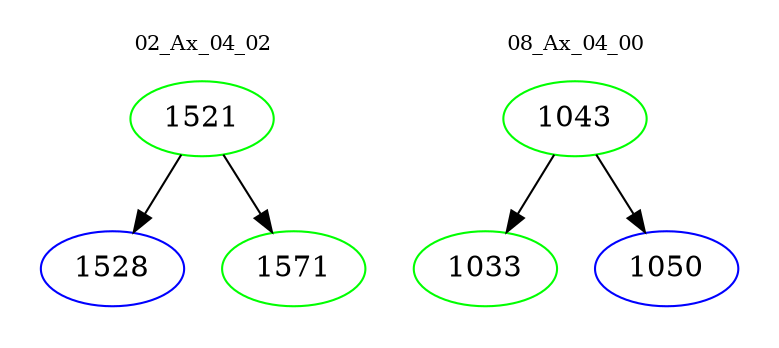 digraph{
subgraph cluster_0 {
color = white
label = "02_Ax_04_02";
fontsize=10;
T0_1521 [label="1521", color="green"]
T0_1521 -> T0_1528 [color="black"]
T0_1528 [label="1528", color="blue"]
T0_1521 -> T0_1571 [color="black"]
T0_1571 [label="1571", color="green"]
}
subgraph cluster_1 {
color = white
label = "08_Ax_04_00";
fontsize=10;
T1_1043 [label="1043", color="green"]
T1_1043 -> T1_1033 [color="black"]
T1_1033 [label="1033", color="green"]
T1_1043 -> T1_1050 [color="black"]
T1_1050 [label="1050", color="blue"]
}
}
